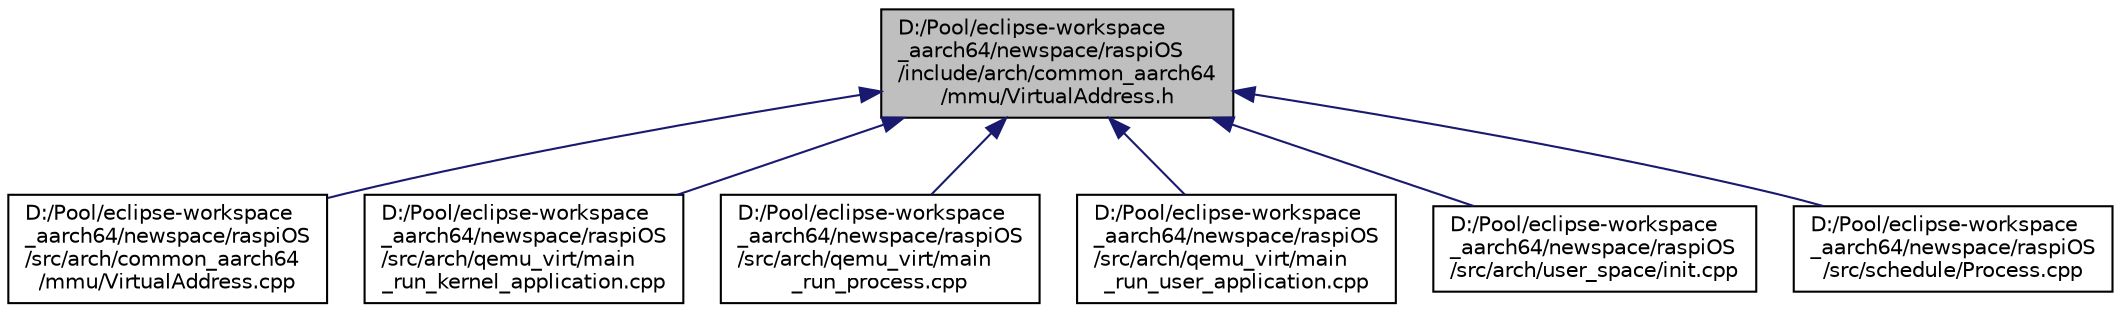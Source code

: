 digraph "D:/Pool/eclipse-workspace_aarch64/newspace/raspiOS/include/arch/common_aarch64/mmu/VirtualAddress.h"
{
  edge [fontname="Helvetica",fontsize="10",labelfontname="Helvetica",labelfontsize="10"];
  node [fontname="Helvetica",fontsize="10",shape=record];
  Node132 [label="D:/Pool/eclipse-workspace\l_aarch64/newspace/raspiOS\l/include/arch/common_aarch64\l/mmu/VirtualAddress.h",height=0.2,width=0.4,color="black", fillcolor="grey75", style="filled", fontcolor="black"];
  Node132 -> Node133 [dir="back",color="midnightblue",fontsize="10",style="solid",fontname="Helvetica"];
  Node133 [label="D:/Pool/eclipse-workspace\l_aarch64/newspace/raspiOS\l/src/arch/common_aarch64\l/mmu/VirtualAddress.cpp",height=0.2,width=0.4,color="black", fillcolor="white", style="filled",URL="$d1/d39/_virtual_address_8cpp.html"];
  Node132 -> Node134 [dir="back",color="midnightblue",fontsize="10",style="solid",fontname="Helvetica"];
  Node134 [label="D:/Pool/eclipse-workspace\l_aarch64/newspace/raspiOS\l/src/arch/qemu_virt/main\l_run_kernel_application.cpp",height=0.2,width=0.4,color="black", fillcolor="white", style="filled",URL="$d6/d3e/main__run__kernel__application_8cpp.html"];
  Node132 -> Node135 [dir="back",color="midnightblue",fontsize="10",style="solid",fontname="Helvetica"];
  Node135 [label="D:/Pool/eclipse-workspace\l_aarch64/newspace/raspiOS\l/src/arch/qemu_virt/main\l_run_process.cpp",height=0.2,width=0.4,color="black", fillcolor="white", style="filled",URL="$d9/d35/main__run__process_8cpp.html"];
  Node132 -> Node136 [dir="back",color="midnightblue",fontsize="10",style="solid",fontname="Helvetica"];
  Node136 [label="D:/Pool/eclipse-workspace\l_aarch64/newspace/raspiOS\l/src/arch/qemu_virt/main\l_run_user_application.cpp",height=0.2,width=0.4,color="black", fillcolor="white", style="filled",URL="$d3/d50/main__run__user__application_8cpp.html"];
  Node132 -> Node137 [dir="back",color="midnightblue",fontsize="10",style="solid",fontname="Helvetica"];
  Node137 [label="D:/Pool/eclipse-workspace\l_aarch64/newspace/raspiOS\l/src/arch/user_space/init.cpp",height=0.2,width=0.4,color="black", fillcolor="white", style="filled",URL="$d0/dc9/init_8cpp.html"];
  Node132 -> Node138 [dir="back",color="midnightblue",fontsize="10",style="solid",fontname="Helvetica"];
  Node138 [label="D:/Pool/eclipse-workspace\l_aarch64/newspace/raspiOS\l/src/schedule/Process.cpp",height=0.2,width=0.4,color="black", fillcolor="white", style="filled",URL="$dd/d2b/_process_8cpp.html"];
}
